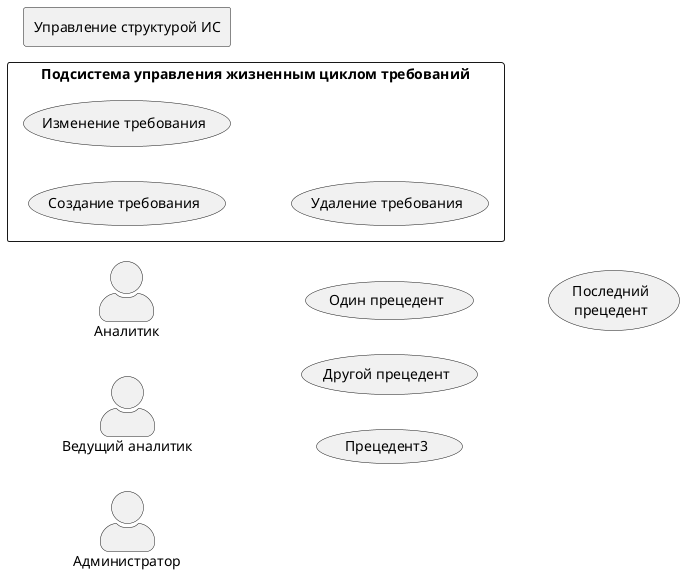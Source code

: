 @startuml
left to right direction
skinparam actorStyle awesome
actor "Аналитик" as analyst
actor "Ведущий аналитик" as leadanalyst
actor "Администратор" as admin
rectangle "Подсистема управления жизненным циклом требований" {
    usecase "Создание требования"
    usecase "Изменение требования"
    usecase "Удаление требования"
}
rectangle "Управление структурой ИС" {
    usecase "Создание требования"
    usecase "Изменение требования"
    usecase "Удаление требования"
}
(Один прецедент)
(Другой прецедент) as (UC2)
usecase Прецедент3
usecase (Последний\nпрецедент) as UC4
@enduml